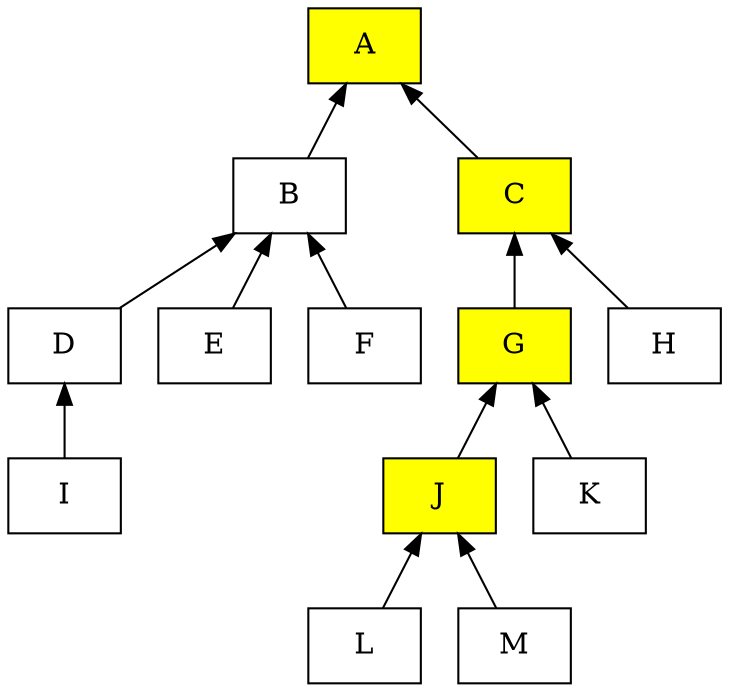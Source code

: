 digraph {
        dir="back";
        node [shape=rect]

        A[fillcolor=yellow style=filled]
        B
        C[fillcolor=yellow style=filled]
        D
        E
        F
        G[fillcolor=yellow style=filled]
        H
        I
        J[fillcolor=yellow style=filled]
        K
        L
        M

        A -> B [dir=back]
        A -> C [dir=back]

        B -> D [dir=back]
        B -> E [dir=back]
        B -> F [dir=back]

        C -> G [dir=back]
        C -> H [dir=back]

        D -> I [dir=back]

        G -> J [dir=back]
        G -> K [dir=back]

        J -> L [dir=back]
        J -> M [dir=back]
}
